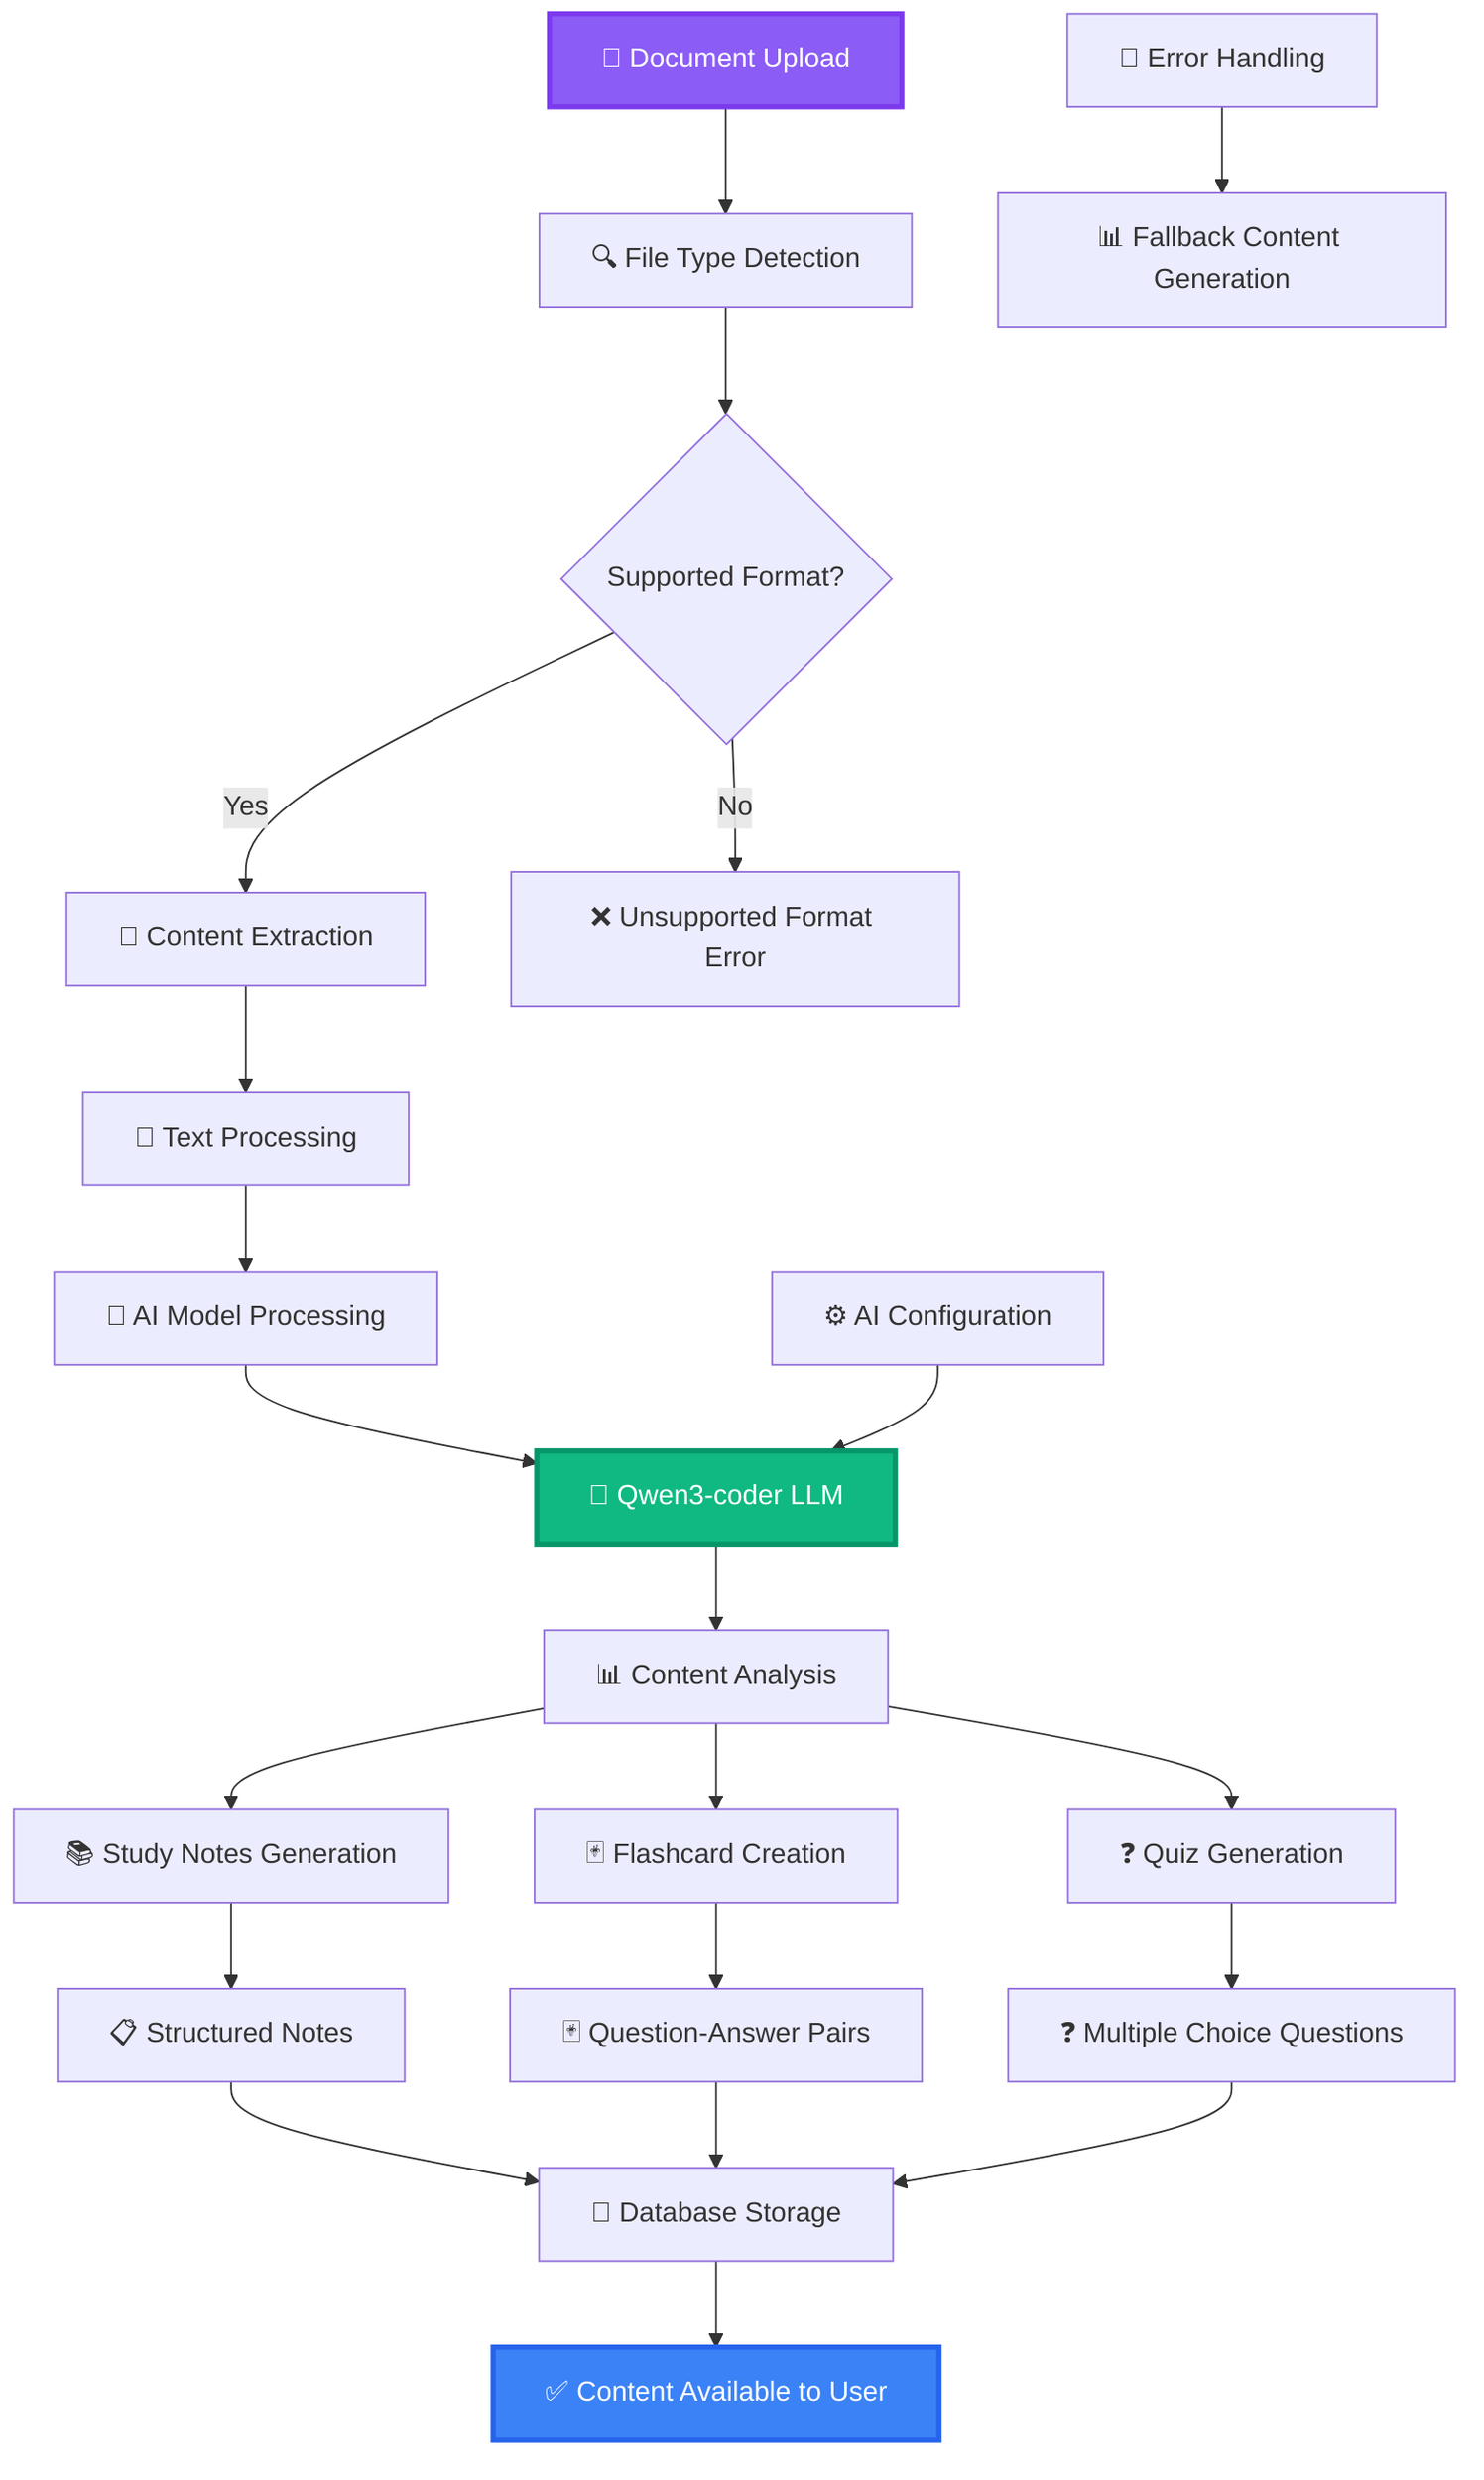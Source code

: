 graph TD
    A[📁 Document Upload] --> B[🔍 File Type Detection]
    B --> C{Supported Format?}
    C -->|Yes| D[📄 Content Extraction]
    C -->|No| E[❌ Unsupported Format Error]
    
    D --> F[📝 Text Processing]
    F --> G[🤖 AI Model Processing]
    G --> H[🧠 Qwen3-coder LLM]
    
    H --> I[📊 Content Analysis]
    I --> J[📚 Study Notes Generation]
    I --> K[🃏 Flashcard Creation]
    I --> L[❓ Quiz Generation]
    
    J --> M[📋 Structured Notes]
    K --> N[🃏 Question-Answer Pairs]
    L --> O[❓ Multiple Choice Questions]
    
    M --> P[💾 Database Storage]
    N --> P
    O --> P
    
    P --> Q[✅ Content Available to User]
    
    R[⚙️ AI Configuration] --> H
    S[🔧 Error Handling] --> T[📊 Fallback Content Generation]
    
    style A fill:#8b5cf6,stroke:#7c3aed,stroke-width:3px,color:#fff
    style H fill:#10b981,stroke:#059669,stroke-width:3px,color:#fff
    style Q fill:#3b82f6,stroke:#2563eb,stroke-width:3px,color:#fff